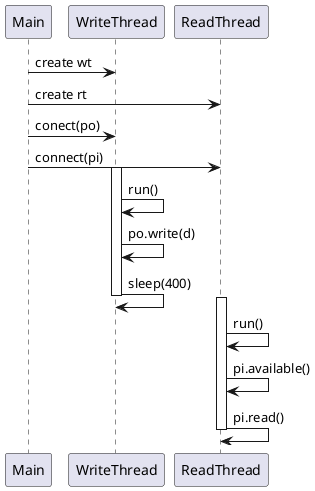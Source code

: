 @startuml

participant Main
participant WriteThread
participant ReadThread

Main -> WriteThread: create wt
Main -> ReadThread: create rt
Main -> WriteThread: conect(po)
Main -> ReadThread: connect(pi)

activate WriteThread
WriteThread -> WriteThread: run()
WriteThread -> WriteThread: po.write(d)
WriteThread -> WriteThread: sleep(400)
deactivate WriteThread

activate ReadThread
ReadThread -> ReadThread: run()
ReadThread -> ReadThread: pi.available()
ReadThread -> ReadThread: pi.read()
deactivate ReadThread

@enduml

